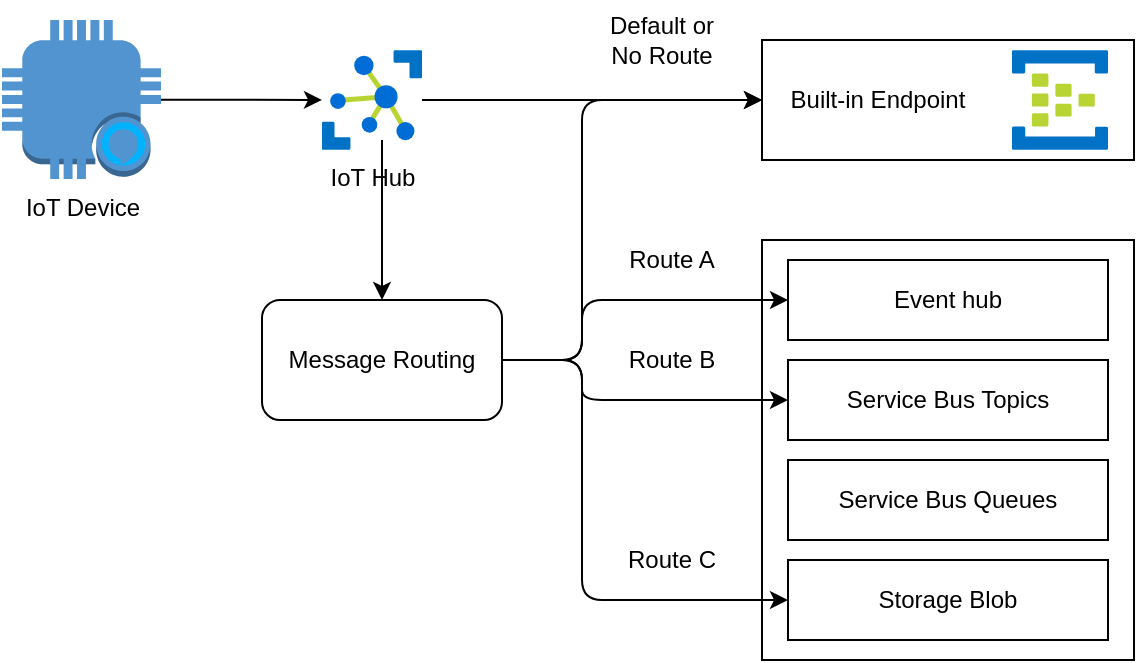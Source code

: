 <mxfile version="12.1.3" type="device" pages="1"><diagram id="mKmFt8_BEHroiCSYxEia" name="Page-1"><mxGraphModel dx="1408" dy="761" grid="1" gridSize="10" guides="1" tooltips="1" connect="1" arrows="1" fold="1" page="1" pageScale="1" pageWidth="850" pageHeight="1100" math="0" shadow="0"><root><mxCell id="0"/><mxCell id="1" parent="0"/><mxCell id="Ajije3TjuxIHH-sH4oPq-1" value="&lt;div&gt;IoT Device&lt;/div&gt;" style="outlineConnect=0;dashed=0;verticalLabelPosition=bottom;verticalAlign=top;align=center;html=1;shape=mxgraph.aws3.alexa_enabled_device;fillColor=#5294CF;gradientColor=none;" parent="1" vertex="1"><mxGeometry x="30" y="180" width="79.5" height="79.5" as="geometry"/></mxCell><mxCell id="Ajije3TjuxIHH-sH4oPq-2" value="&lt;div&gt;IoT Hub&lt;/div&gt;" style="aspect=fixed;html=1;points=[];align=center;image;fontSize=12;image=img/lib/mscae/Azure_IoT_Hub.svg;" parent="1" vertex="1"><mxGeometry x="190" y="195" width="50" height="50" as="geometry"/></mxCell><mxCell id="Ajije3TjuxIHH-sH4oPq-3" value="&lt;div&gt;Built-in Endpoint&amp;nbsp;&amp;nbsp;&amp;nbsp;&amp;nbsp;&amp;nbsp;&amp;nbsp;&amp;nbsp;&amp;nbsp;&amp;nbsp;&amp;nbsp;&amp;nbsp;&amp;nbsp;&amp;nbsp;&amp;nbsp;&amp;nbsp;&amp;nbsp;&amp;nbsp;&amp;nbsp;&amp;nbsp;&amp;nbsp;&amp;nbsp; &lt;br&gt;&lt;/div&gt;" style="rounded=0;whiteSpace=wrap;html=1;" parent="1" vertex="1"><mxGeometry x="410" y="190" width="186" height="60" as="geometry"/></mxCell><mxCell id="Ajije3TjuxIHH-sH4oPq-4" value="" style="endArrow=classic;html=1;" parent="1" source="Ajije3TjuxIHH-sH4oPq-1" target="Ajije3TjuxIHH-sH4oPq-2" edge="1"><mxGeometry width="50" height="50" relative="1" as="geometry"><mxPoint x="30" y="350" as="sourcePoint"/><mxPoint x="80" y="300" as="targetPoint"/></mxGeometry></mxCell><mxCell id="Ajije3TjuxIHH-sH4oPq-5" value="Message Routing" style="rounded=1;whiteSpace=wrap;html=1;" parent="1" vertex="1"><mxGeometry x="160" y="320" width="120" height="60" as="geometry"/></mxCell><mxCell id="Ajije3TjuxIHH-sH4oPq-7" value="" style="aspect=fixed;html=1;points=[];align=center;image;fontSize=12;image=img/lib/mscae/Event_Hubs.svg;" parent="1" vertex="1"><mxGeometry x="535" y="195" width="48" height="50" as="geometry"/></mxCell><mxCell id="Ajije3TjuxIHH-sH4oPq-9" value="" style="rounded=0;whiteSpace=wrap;html=1;" parent="1" vertex="1"><mxGeometry x="410" y="290" width="186" height="210" as="geometry"/></mxCell><mxCell id="Ajije3TjuxIHH-sH4oPq-10" value="Event hub" style="rounded=0;whiteSpace=wrap;html=1;" parent="1" vertex="1"><mxGeometry x="423" y="300" width="160" height="40" as="geometry"/></mxCell><mxCell id="Ajije3TjuxIHH-sH4oPq-11" value="Service Bus Topics" style="rounded=0;whiteSpace=wrap;html=1;" parent="1" vertex="1"><mxGeometry x="423" y="350" width="160" height="40" as="geometry"/></mxCell><mxCell id="Ajije3TjuxIHH-sH4oPq-12" value="Service Bus Queues" style="rounded=0;whiteSpace=wrap;html=1;" parent="1" vertex="1"><mxGeometry x="423" y="400" width="160" height="40" as="geometry"/></mxCell><mxCell id="Ajije3TjuxIHH-sH4oPq-13" value="Storage Blob" style="rounded=0;whiteSpace=wrap;html=1;" parent="1" vertex="1"><mxGeometry x="423" y="450" width="160" height="40" as="geometry"/></mxCell><mxCell id="Ajije3TjuxIHH-sH4oPq-14" value="" style="endArrow=classic;html=1;entryX=0;entryY=0.5;entryDx=0;entryDy=0;" parent="1" source="Ajije3TjuxIHH-sH4oPq-2" target="Ajije3TjuxIHH-sH4oPq-3" edge="1"><mxGeometry width="50" height="50" relative="1" as="geometry"><mxPoint x="242" y="228" as="sourcePoint"/><mxPoint x="80" y="500" as="targetPoint"/></mxGeometry></mxCell><mxCell id="Ajije3TjuxIHH-sH4oPq-15" value="" style="endArrow=classic;html=1;exitX=1;exitY=0.5;exitDx=0;exitDy=0;entryX=0;entryY=0.5;entryDx=0;entryDy=0;" parent="1" source="Ajije3TjuxIHH-sH4oPq-5" target="Ajije3TjuxIHH-sH4oPq-10" edge="1"><mxGeometry width="50" height="50" relative="1" as="geometry"><mxPoint x="140" y="480" as="sourcePoint"/><mxPoint x="330" y="270" as="targetPoint"/><Array as="points"><mxPoint x="320" y="350"/><mxPoint x="320" y="320"/></Array></mxGeometry></mxCell><mxCell id="Ajije3TjuxIHH-sH4oPq-17" value="" style="endArrow=classic;html=1;entryX=0;entryY=0.5;entryDx=0;entryDy=0;" parent="1" target="Ajije3TjuxIHH-sH4oPq-11" edge="1"><mxGeometry width="50" height="50" relative="1" as="geometry"><mxPoint x="281" y="350" as="sourcePoint"/><mxPoint x="80" y="520" as="targetPoint"/><Array as="points"><mxPoint x="320" y="350"/><mxPoint x="320" y="370"/></Array></mxGeometry></mxCell><mxCell id="Ajije3TjuxIHH-sH4oPq-20" value="" style="endArrow=classic;html=1;entryX=0;entryY=0.5;entryDx=0;entryDy=0;" parent="1" target="Ajije3TjuxIHH-sH4oPq-13" edge="1"><mxGeometry width="50" height="50" relative="1" as="geometry"><mxPoint x="280" y="350" as="sourcePoint"/><mxPoint x="80" y="520" as="targetPoint"/><Array as="points"><mxPoint x="320" y="350"/><mxPoint x="320" y="470"/></Array></mxGeometry></mxCell><mxCell id="Ajije3TjuxIHH-sH4oPq-22" value="Route A" style="text;html=1;strokeColor=none;fillColor=none;align=center;verticalAlign=middle;whiteSpace=wrap;rounded=0;" parent="1" vertex="1"><mxGeometry x="335" y="290" width="60" height="20" as="geometry"/></mxCell><mxCell id="Ajije3TjuxIHH-sH4oPq-23" value="Route B" style="text;html=1;strokeColor=none;fillColor=none;align=center;verticalAlign=middle;whiteSpace=wrap;rounded=0;" parent="1" vertex="1"><mxGeometry x="340" y="340" width="50" height="20" as="geometry"/></mxCell><mxCell id="Ajije3TjuxIHH-sH4oPq-24" value="Route C" style="text;html=1;strokeColor=none;fillColor=none;align=center;verticalAlign=middle;whiteSpace=wrap;rounded=0;" parent="1" vertex="1"><mxGeometry x="330" y="440" width="70" height="20" as="geometry"/></mxCell><mxCell id="Ajije3TjuxIHH-sH4oPq-25" value="" style="endArrow=classic;html=1;entryX=0;entryY=0.5;entryDx=0;entryDy=0;" parent="1" target="Ajije3TjuxIHH-sH4oPq-3" edge="1"><mxGeometry width="50" height="50" relative="1" as="geometry"><mxPoint x="280" y="350" as="sourcePoint"/><mxPoint x="80" y="520" as="targetPoint"/><Array as="points"><mxPoint x="320" y="350"/><mxPoint x="320" y="220"/></Array></mxGeometry></mxCell><mxCell id="Ajije3TjuxIHH-sH4oPq-26" value="Default or No Route" style="text;html=1;strokeColor=none;fillColor=none;align=center;verticalAlign=middle;whiteSpace=wrap;rounded=0;" parent="1" vertex="1"><mxGeometry x="330" y="170" width="60" height="40" as="geometry"/></mxCell><mxCell id="Ajije3TjuxIHH-sH4oPq-27" value="" style="endArrow=classic;html=1;exitX=0.6;exitY=0.9;exitDx=0;exitDy=0;exitPerimeter=0;entryX=0.5;entryY=0;entryDx=0;entryDy=0;" parent="1" source="Ajije3TjuxIHH-sH4oPq-2" target="Ajije3TjuxIHH-sH4oPq-5" edge="1"><mxGeometry width="50" height="50" relative="1" as="geometry"><mxPoint x="30" y="570" as="sourcePoint"/><mxPoint x="80" y="520" as="targetPoint"/></mxGeometry></mxCell></root></mxGraphModel></diagram></mxfile>